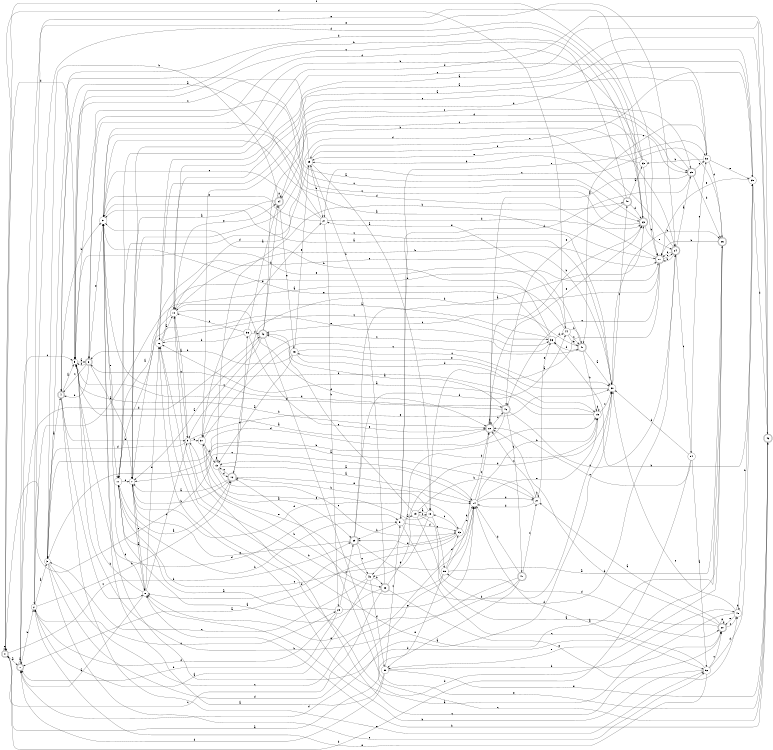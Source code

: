 digraph n46_10 {
__start0 [label="" shape="none"];

rankdir=LR;
size="8,5";

s0 [style="rounded,filled", color="black", fillcolor="white" shape="doublecircle", label="0"];
s1 [style="rounded,filled", color="black", fillcolor="white" shape="doublecircle", label="1"];
s2 [style="filled", color="black", fillcolor="white" shape="circle", label="2"];
s3 [style="filled", color="black", fillcolor="white" shape="circle", label="3"];
s4 [style="rounded,filled", color="black", fillcolor="white" shape="doublecircle", label="4"];
s5 [style="filled", color="black", fillcolor="white" shape="circle", label="5"];
s6 [style="rounded,filled", color="black", fillcolor="white" shape="doublecircle", label="6"];
s7 [style="filled", color="black", fillcolor="white" shape="circle", label="7"];
s8 [style="filled", color="black", fillcolor="white" shape="circle", label="8"];
s9 [style="filled", color="black", fillcolor="white" shape="circle", label="9"];
s10 [style="filled", color="black", fillcolor="white" shape="circle", label="10"];
s11 [style="filled", color="black", fillcolor="white" shape="circle", label="11"];
s12 [style="rounded,filled", color="black", fillcolor="white" shape="doublecircle", label="12"];
s13 [style="filled", color="black", fillcolor="white" shape="circle", label="13"];
s14 [style="filled", color="black", fillcolor="white" shape="circle", label="14"];
s15 [style="filled", color="black", fillcolor="white" shape="circle", label="15"];
s16 [style="filled", color="black", fillcolor="white" shape="circle", label="16"];
s17 [style="rounded,filled", color="black", fillcolor="white" shape="doublecircle", label="17"];
s18 [style="filled", color="black", fillcolor="white" shape="circle", label="18"];
s19 [style="filled", color="black", fillcolor="white" shape="circle", label="19"];
s20 [style="rounded,filled", color="black", fillcolor="white" shape="doublecircle", label="20"];
s21 [style="filled", color="black", fillcolor="white" shape="circle", label="21"];
s22 [style="rounded,filled", color="black", fillcolor="white" shape="doublecircle", label="22"];
s23 [style="rounded,filled", color="black", fillcolor="white" shape="doublecircle", label="23"];
s24 [style="rounded,filled", color="black", fillcolor="white" shape="doublecircle", label="24"];
s25 [style="rounded,filled", color="black", fillcolor="white" shape="doublecircle", label="25"];
s26 [style="rounded,filled", color="black", fillcolor="white" shape="doublecircle", label="26"];
s27 [style="filled", color="black", fillcolor="white" shape="circle", label="27"];
s28 [style="filled", color="black", fillcolor="white" shape="circle", label="28"];
s29 [style="rounded,filled", color="black", fillcolor="white" shape="doublecircle", label="29"];
s30 [style="filled", color="black", fillcolor="white" shape="circle", label="30"];
s31 [style="filled", color="black", fillcolor="white" shape="circle", label="31"];
s32 [style="filled", color="black", fillcolor="white" shape="circle", label="32"];
s33 [style="filled", color="black", fillcolor="white" shape="circle", label="33"];
s34 [style="rounded,filled", color="black", fillcolor="white" shape="doublecircle", label="34"];
s35 [style="filled", color="black", fillcolor="white" shape="circle", label="35"];
s36 [style="filled", color="black", fillcolor="white" shape="circle", label="36"];
s37 [style="filled", color="black", fillcolor="white" shape="circle", label="37"];
s38 [style="rounded,filled", color="black", fillcolor="white" shape="doublecircle", label="38"];
s39 [style="filled", color="black", fillcolor="white" shape="circle", label="39"];
s40 [style="filled", color="black", fillcolor="white" shape="circle", label="40"];
s41 [style="rounded,filled", color="black", fillcolor="white" shape="doublecircle", label="41"];
s42 [style="rounded,filled", color="black", fillcolor="white" shape="doublecircle", label="42"];
s43 [style="rounded,filled", color="black", fillcolor="white" shape="doublecircle", label="43"];
s44 [style="filled", color="black", fillcolor="white" shape="circle", label="44"];
s45 [style="filled", color="black", fillcolor="white" shape="circle", label="45"];
s46 [style="rounded,filled", color="black", fillcolor="white" shape="doublecircle", label="46"];
s47 [style="rounded,filled", color="black", fillcolor="white" shape="doublecircle", label="47"];
s48 [style="rounded,filled", color="black", fillcolor="white" shape="doublecircle", label="48"];
s49 [style="filled", color="black", fillcolor="white" shape="circle", label="49"];
s50 [style="filled", color="black", fillcolor="white" shape="circle", label="50"];
s51 [style="filled", color="black", fillcolor="white" shape="circle", label="51"];
s52 [style="filled", color="black", fillcolor="white" shape="circle", label="52"];
s53 [style="filled", color="black", fillcolor="white" shape="circle", label="53"];
s54 [style="filled", color="black", fillcolor="white" shape="circle", label="54"];
s55 [style="filled", color="black", fillcolor="white" shape="circle", label="55"];
s56 [style="filled", color="black", fillcolor="white" shape="circle", label="56"];
s0 -> s1 [label="a"];
s0 -> s29 [label="b"];
s0 -> s14 [label="c"];
s0 -> s5 [label="d"];
s0 -> s0 [label="e"];
s1 -> s1 [label="a"];
s1 -> s2 [label="b"];
s1 -> s5 [label="c"];
s1 -> s42 [label="d"];
s1 -> s17 [label="e"];
s2 -> s3 [label="a"];
s2 -> s12 [label="b"];
s2 -> s28 [label="c"];
s2 -> s23 [label="d"];
s2 -> s24 [label="e"];
s3 -> s4 [label="a"];
s3 -> s15 [label="b"];
s3 -> s14 [label="c"];
s3 -> s14 [label="d"];
s3 -> s52 [label="e"];
s4 -> s5 [label="a"];
s4 -> s31 [label="b"];
s4 -> s8 [label="c"];
s4 -> s9 [label="d"];
s4 -> s52 [label="e"];
s5 -> s6 [label="a"];
s5 -> s22 [label="b"];
s5 -> s23 [label="c"];
s5 -> s51 [label="d"];
s5 -> s44 [label="e"];
s6 -> s7 [label="a"];
s6 -> s4 [label="b"];
s6 -> s4 [label="c"];
s6 -> s5 [label="d"];
s6 -> s31 [label="e"];
s7 -> s8 [label="a"];
s7 -> s24 [label="b"];
s7 -> s8 [label="c"];
s7 -> s53 [label="d"];
s7 -> s30 [label="e"];
s8 -> s1 [label="a"];
s8 -> s5 [label="b"];
s8 -> s9 [label="c"];
s8 -> s31 [label="d"];
s8 -> s16 [label="e"];
s9 -> s10 [label="a"];
s9 -> s37 [label="b"];
s9 -> s20 [label="c"];
s9 -> s3 [label="d"];
s9 -> s30 [label="e"];
s10 -> s11 [label="a"];
s10 -> s17 [label="b"];
s10 -> s9 [label="c"];
s10 -> s22 [label="d"];
s10 -> s34 [label="e"];
s11 -> s12 [label="a"];
s11 -> s51 [label="b"];
s11 -> s14 [label="c"];
s11 -> s7 [label="d"];
s11 -> s36 [label="e"];
s12 -> s7 [label="a"];
s12 -> s7 [label="b"];
s12 -> s13 [label="c"];
s12 -> s56 [label="d"];
s12 -> s14 [label="e"];
s13 -> s14 [label="a"];
s13 -> s48 [label="b"];
s13 -> s53 [label="c"];
s13 -> s12 [label="d"];
s13 -> s13 [label="e"];
s14 -> s13 [label="a"];
s14 -> s15 [label="b"];
s14 -> s22 [label="c"];
s14 -> s21 [label="d"];
s14 -> s15 [label="e"];
s15 -> s16 [label="a"];
s15 -> s49 [label="b"];
s15 -> s30 [label="c"];
s15 -> s15 [label="d"];
s15 -> s6 [label="e"];
s16 -> s10 [label="a"];
s16 -> s17 [label="b"];
s16 -> s36 [label="c"];
s16 -> s40 [label="d"];
s16 -> s25 [label="e"];
s17 -> s18 [label="a"];
s17 -> s12 [label="b"];
s17 -> s46 [label="c"];
s17 -> s31 [label="d"];
s17 -> s24 [label="e"];
s18 -> s19 [label="a"];
s18 -> s12 [label="b"];
s18 -> s55 [label="c"];
s18 -> s49 [label="d"];
s18 -> s37 [label="e"];
s19 -> s20 [label="a"];
s19 -> s21 [label="b"];
s19 -> s18 [label="c"];
s19 -> s24 [label="d"];
s19 -> s42 [label="e"];
s20 -> s21 [label="a"];
s20 -> s22 [label="b"];
s20 -> s40 [label="c"];
s20 -> s55 [label="d"];
s20 -> s20 [label="e"];
s21 -> s7 [label="a"];
s21 -> s21 [label="b"];
s21 -> s22 [label="c"];
s21 -> s14 [label="d"];
s21 -> s36 [label="e"];
s22 -> s5 [label="a"];
s22 -> s23 [label="b"];
s22 -> s46 [label="c"];
s22 -> s22 [label="d"];
s22 -> s23 [label="e"];
s23 -> s4 [label="a"];
s23 -> s5 [label="b"];
s23 -> s6 [label="c"];
s23 -> s3 [label="d"];
s23 -> s24 [label="e"];
s24 -> s25 [label="a"];
s24 -> s17 [label="b"];
s24 -> s54 [label="c"];
s24 -> s11 [label="d"];
s24 -> s17 [label="e"];
s25 -> s22 [label="a"];
s25 -> s26 [label="b"];
s25 -> s37 [label="c"];
s25 -> s51 [label="d"];
s25 -> s32 [label="e"];
s26 -> s16 [label="a"];
s26 -> s17 [label="b"];
s26 -> s27 [label="c"];
s26 -> s31 [label="d"];
s26 -> s50 [label="e"];
s27 -> s4 [label="a"];
s27 -> s28 [label="b"];
s27 -> s31 [label="c"];
s27 -> s23 [label="d"];
s27 -> s31 [label="e"];
s28 -> s11 [label="a"];
s28 -> s1 [label="b"];
s28 -> s29 [label="c"];
s28 -> s2 [label="d"];
s28 -> s14 [label="e"];
s29 -> s23 [label="a"];
s29 -> s30 [label="b"];
s29 -> s49 [label="c"];
s29 -> s44 [label="d"];
s29 -> s7 [label="e"];
s30 -> s31 [label="a"];
s30 -> s26 [label="b"];
s30 -> s48 [label="c"];
s30 -> s1 [label="d"];
s30 -> s45 [label="e"];
s31 -> s17 [label="a"];
s31 -> s32 [label="b"];
s31 -> s30 [label="c"];
s31 -> s46 [label="d"];
s31 -> s11 [label="e"];
s32 -> s10 [label="a"];
s32 -> s33 [label="b"];
s32 -> s41 [label="c"];
s32 -> s26 [label="d"];
s32 -> s35 [label="e"];
s33 -> s0 [label="a"];
s33 -> s17 [label="b"];
s33 -> s34 [label="c"];
s33 -> s6 [label="d"];
s33 -> s39 [label="e"];
s34 -> s7 [label="a"];
s34 -> s3 [label="b"];
s34 -> s34 [label="c"];
s34 -> s35 [label="d"];
s34 -> s45 [label="e"];
s35 -> s10 [label="a"];
s35 -> s36 [label="b"];
s35 -> s39 [label="c"];
s35 -> s43 [label="d"];
s35 -> s17 [label="e"];
s36 -> s10 [label="a"];
s36 -> s31 [label="b"];
s36 -> s37 [label="c"];
s36 -> s44 [label="d"];
s36 -> s31 [label="e"];
s37 -> s29 [label="a"];
s37 -> s38 [label="b"];
s37 -> s41 [label="c"];
s37 -> s13 [label="d"];
s37 -> s27 [label="e"];
s38 -> s11 [label="a"];
s38 -> s39 [label="b"];
s38 -> s0 [label="c"];
s38 -> s30 [label="d"];
s38 -> s40 [label="e"];
s39 -> s18 [label="a"];
s39 -> s27 [label="b"];
s39 -> s5 [label="c"];
s39 -> s10 [label="d"];
s39 -> s25 [label="e"];
s40 -> s16 [label="a"];
s40 -> s35 [label="b"];
s40 -> s30 [label="c"];
s40 -> s40 [label="d"];
s40 -> s20 [label="e"];
s41 -> s30 [label="a"];
s41 -> s15 [label="b"];
s41 -> s42 [label="c"];
s41 -> s36 [label="d"];
s41 -> s27 [label="e"];
s42 -> s7 [label="a"];
s42 -> s34 [label="b"];
s42 -> s9 [label="c"];
s42 -> s25 [label="d"];
s42 -> s43 [label="e"];
s43 -> s16 [label="a"];
s43 -> s8 [label="b"];
s43 -> s12 [label="c"];
s43 -> s7 [label="d"];
s43 -> s11 [label="e"];
s44 -> s2 [label="a"];
s44 -> s41 [label="b"];
s44 -> s41 [label="c"];
s44 -> s0 [label="d"];
s44 -> s41 [label="e"];
s45 -> s13 [label="a"];
s45 -> s6 [label="b"];
s45 -> s30 [label="c"];
s45 -> s15 [label="d"];
s45 -> s39 [label="e"];
s46 -> s42 [label="a"];
s46 -> s47 [label="b"];
s46 -> s24 [label="c"];
s46 -> s3 [label="d"];
s46 -> s5 [label="e"];
s47 -> s0 [label="a"];
s47 -> s5 [label="b"];
s47 -> s21 [label="c"];
s47 -> s14 [label="d"];
s47 -> s8 [label="e"];
s48 -> s33 [label="a"];
s48 -> s39 [label="b"];
s48 -> s5 [label="c"];
s48 -> s23 [label="d"];
s48 -> s46 [label="e"];
s49 -> s2 [label="a"];
s49 -> s38 [label="b"];
s49 -> s3 [label="c"];
s49 -> s50 [label="d"];
s49 -> s9 [label="e"];
s50 -> s31 [label="a"];
s50 -> s20 [label="b"];
s50 -> s51 [label="c"];
s50 -> s1 [label="d"];
s50 -> s43 [label="e"];
s51 -> s19 [label="a"];
s51 -> s29 [label="b"];
s51 -> s52 [label="c"];
s51 -> s53 [label="d"];
s51 -> s32 [label="e"];
s52 -> s14 [label="a"];
s52 -> s8 [label="b"];
s52 -> s20 [label="c"];
s52 -> s35 [label="d"];
s52 -> s2 [label="e"];
s53 -> s1 [label="a"];
s53 -> s14 [label="b"];
s53 -> s18 [label="c"];
s53 -> s8 [label="d"];
s53 -> s29 [label="e"];
s54 -> s52 [label="a"];
s54 -> s0 [label="b"];
s54 -> s22 [label="c"];
s54 -> s30 [label="d"];
s54 -> s32 [label="e"];
s55 -> s26 [label="a"];
s55 -> s10 [label="b"];
s55 -> s22 [label="c"];
s55 -> s53 [label="d"];
s55 -> s50 [label="e"];
s56 -> s34 [label="a"];
s56 -> s16 [label="b"];
s56 -> s10 [label="c"];
s56 -> s42 [label="d"];
s56 -> s22 [label="e"];

}